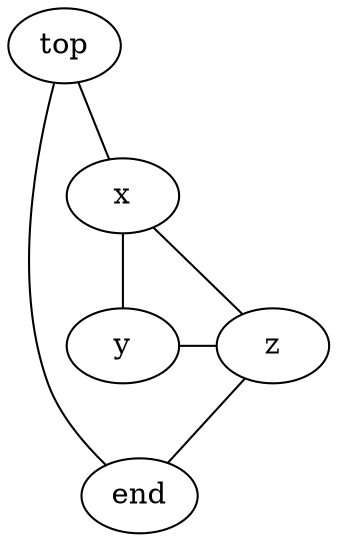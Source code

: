 // nondigraph
graph {
	0 [label=top]
	10 [label=""]
	x [label=x]
	y [label=y]
	z [label=z]
	10 [label=end]
	0 -- x
	x -- {y,z} //[constraint=false]
	y -- z [constraint=false]
	z -- 10
	0 -- 10
}
